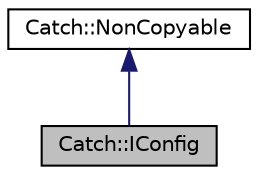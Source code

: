 digraph "Catch::IConfig"
{
  edge [fontname="Helvetica",fontsize="10",labelfontname="Helvetica",labelfontsize="10"];
  node [fontname="Helvetica",fontsize="10",shape=record];
  Node2 [label="Catch::IConfig",height=0.2,width=0.4,color="black", fillcolor="grey75", style="filled", fontcolor="black"];
  Node3 -> Node2 [dir="back",color="midnightblue",fontsize="10",style="solid",fontname="Helvetica"];
  Node3 [label="Catch::NonCopyable",height=0.2,width=0.4,color="black", fillcolor="white", style="filled",URL="$classCatch_1_1NonCopyable.html"];
}
